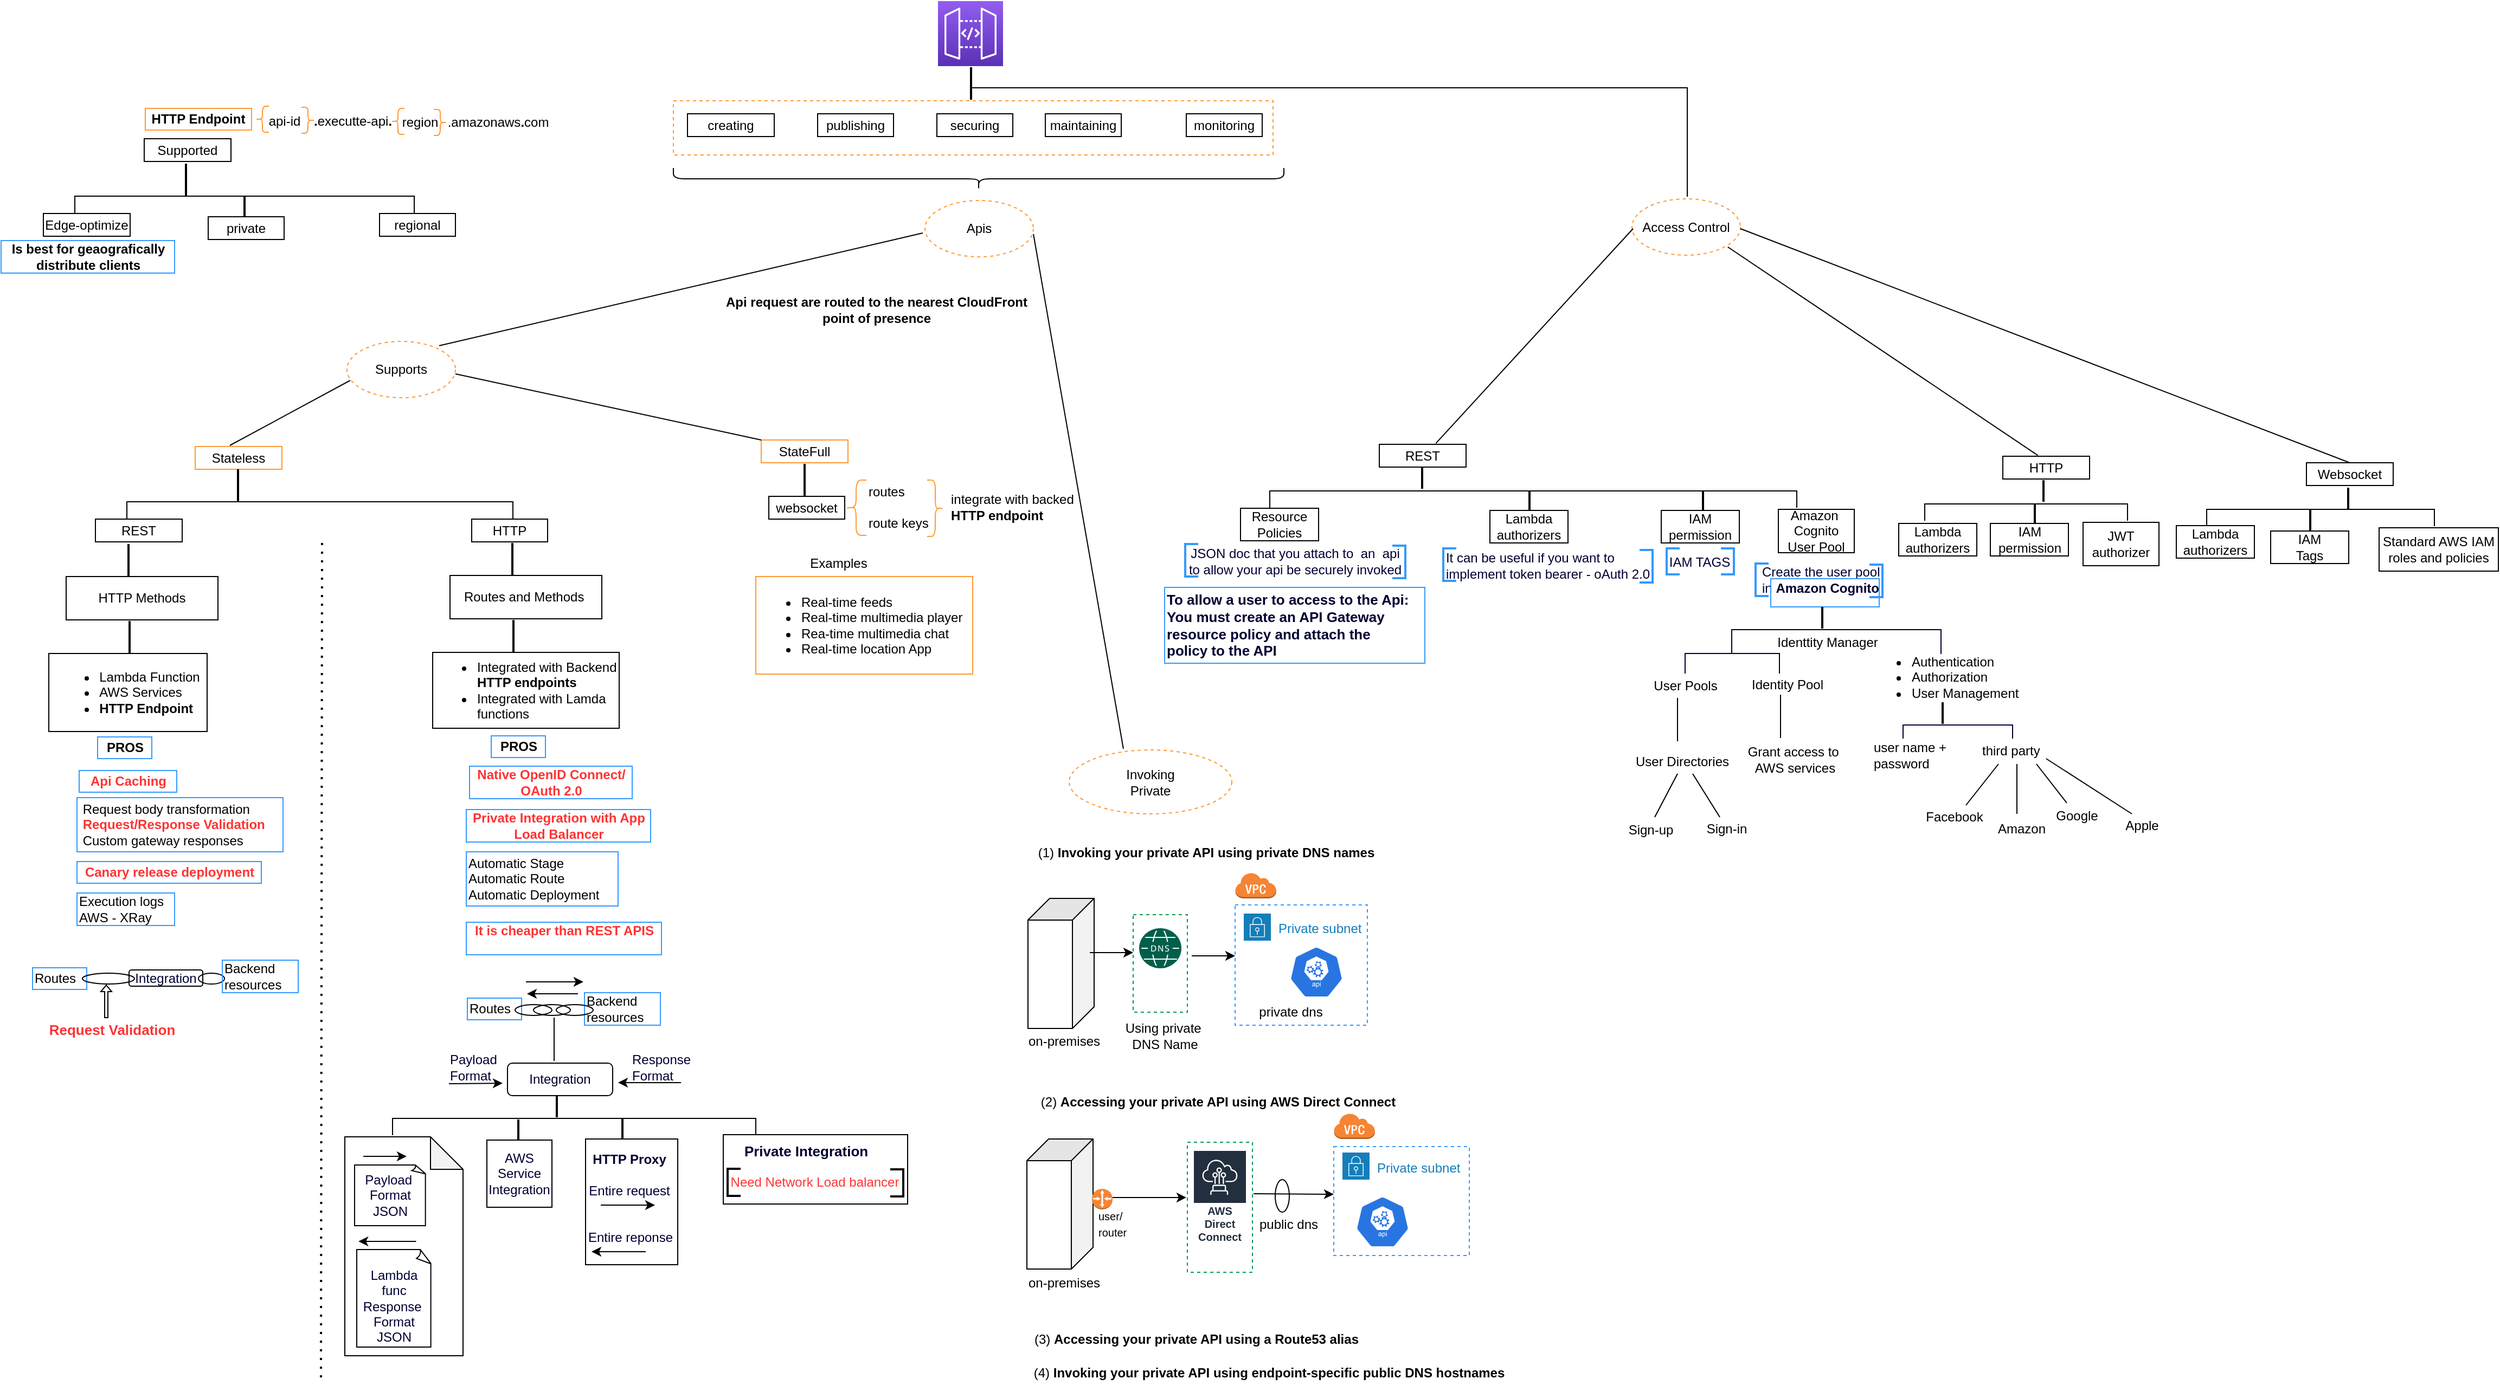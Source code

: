 <mxfile version="19.0.2" type="github">
  <diagram id="rzBOHS2imSivp7Q6g7ge" name="Page-1">
    <mxGraphModel dx="3085" dy="2225" grid="1" gridSize="10" guides="1" tooltips="1" connect="1" arrows="1" fold="1" page="1" pageScale="1" pageWidth="2336" pageHeight="1654" background="none" math="0" shadow="0">
      <root>
        <mxCell id="0" />
        <mxCell id="1" parent="0" />
        <mxCell id="x9ORePDiHqWgyaPsYfJO-58" value="" style="group" vertex="1" connectable="0" parent="1">
          <mxGeometry x="-1177" y="-766" width="122" height="111" as="geometry" />
        </mxCell>
        <mxCell id="x9ORePDiHqWgyaPsYfJO-59" value="" style="group" vertex="1" connectable="0" parent="x9ORePDiHqWgyaPsYfJO-58">
          <mxGeometry width="122" height="111" as="geometry" />
        </mxCell>
        <mxCell id="x9ORePDiHqWgyaPsYfJO-56" value="" style="rounded=0;whiteSpace=wrap;html=1;shadow=0;labelBorderColor=none;sketch=0;fontSize=10;strokeColor=#3399FF;strokeWidth=1;fillColor=none;dashed=1;" vertex="1" parent="x9ORePDiHqWgyaPsYfJO-59">
          <mxGeometry width="122" height="111" as="geometry" />
        </mxCell>
        <mxCell id="x9ORePDiHqWgyaPsYfJO-16" value="Private subnet" style="points=[[0,0],[0.25,0],[0.5,0],[0.75,0],[1,0],[1,0.25],[1,0.5],[1,0.75],[1,1],[0.75,1],[0.5,1],[0.25,1],[0,1],[0,0.75],[0,0.5],[0,0.25]];outlineConnect=0;gradientColor=none;html=1;fontSize=12;fontStyle=0;container=0;pointerEvents=0;collapsible=0;recursiveResize=0;shape=mxgraph.aws4.group;grIcon=mxgraph.aws4.group_security_group;grStroke=0;strokeColor=#147EBA;fillColor=none;verticalAlign=top;align=left;spacingLeft=30;fontColor=#147EBA;strokeWidth=3;perimeterSpacing=0;labelBorderColor=none;shadow=0;sketch=0;" vertex="1" parent="x9ORePDiHqWgyaPsYfJO-59">
          <mxGeometry x="8" y="8" width="21" height="25" as="geometry" />
        </mxCell>
        <mxCell id="x9ORePDiHqWgyaPsYfJO-15" value="" style="sketch=0;html=1;dashed=0;whitespace=wrap;fillColor=#2875E2;strokeColor=#ffffff;points=[[0.005,0.63,0],[0.1,0.2,0],[0.9,0.2,0],[0.5,0,0],[0.995,0.63,0],[0.72,0.99,0],[0.5,1,0],[0.28,0.99,0]];shape=mxgraph.kubernetes.icon;prIcon=api" vertex="1" parent="x9ORePDiHqWgyaPsYfJO-59">
          <mxGeometry x="50" y="38" width="50" height="48" as="geometry" />
        </mxCell>
        <mxCell id="x9ORePDiHqWgyaPsYfJO-21" value="private dns" style="text;html=1;align=center;verticalAlign=middle;resizable=0;points=[];autosize=1;strokeColor=none;fillColor=none;" vertex="1" parent="x9ORePDiHqWgyaPsYfJO-59">
          <mxGeometry x="16" y="89" width="70" height="20" as="geometry" />
        </mxCell>
        <mxCell id="x9ORePDiHqWgyaPsYfJO-27" value="" style="rounded=0;whiteSpace=wrap;html=1;fillColor=none;dashed=1;strokeColor=#00994D;" vertex="1" parent="1">
          <mxGeometry x="-1221" y="-547" width="60" height="120" as="geometry" />
        </mxCell>
        <mxCell id="x9ORePDiHqWgyaPsYfJO-10" value="" style="rounded=0;whiteSpace=wrap;html=1;fillColor=none;dashed=1;strokeColor=#00994D;" vertex="1" parent="1">
          <mxGeometry x="-1271" y="-757" width="50" height="90" as="geometry" />
        </mxCell>
        <mxCell id="aaMSTrbnzDPnuoNs1O_9-54" value="" style="rounded=0;whiteSpace=wrap;html=1;fontColor=#000033;fillColor=none;" parent="1" vertex="1">
          <mxGeometry x="-1649" y="-554" width="170" height="64" as="geometry" />
        </mxCell>
        <mxCell id="j9mZeKwOuy3LwzMowdbu-10" value="" style="rounded=0;whiteSpace=wrap;html=1;dashed=1;fillColor=none;strokeColor=#FF9933;" parent="1" vertex="1">
          <mxGeometry x="-1695" y="-1508" width="553" height="50" as="geometry" />
        </mxCell>
        <mxCell id="j9mZeKwOuy3LwzMowdbu-2" value="" style="sketch=0;points=[[0,0,0],[0.25,0,0],[0.5,0,0],[0.75,0,0],[1,0,0],[0,1,0],[0.25,1,0],[0.5,1,0],[0.75,1,0],[1,1,0],[0,0.25,0],[0,0.5,0],[0,0.75,0],[1,0.25,0],[1,0.5,0],[1,0.75,0]];outlineConnect=0;fontColor=#232F3E;gradientColor=#945DF2;gradientDirection=north;fillColor=#5A30B5;strokeColor=#ffffff;dashed=0;verticalLabelPosition=bottom;verticalAlign=top;align=center;html=1;fontSize=12;fontStyle=0;aspect=fixed;shape=mxgraph.aws4.resourceIcon;resIcon=mxgraph.aws4.api_gateway;" parent="1" vertex="1">
          <mxGeometry x="-1451" y="-1600" width="60" height="60" as="geometry" />
        </mxCell>
        <mxCell id="j9mZeKwOuy3LwzMowdbu-3" value="creating" style="rounded=0;whiteSpace=wrap;html=1;" parent="1" vertex="1">
          <mxGeometry x="-1682" y="-1496" width="80" height="21" as="geometry" />
        </mxCell>
        <mxCell id="j9mZeKwOuy3LwzMowdbu-4" value="publishing" style="rounded=0;whiteSpace=wrap;html=1;" parent="1" vertex="1">
          <mxGeometry x="-1562" y="-1496" width="70" height="21" as="geometry" />
        </mxCell>
        <mxCell id="j9mZeKwOuy3LwzMowdbu-5" value="securing" style="rounded=0;whiteSpace=wrap;html=1;" parent="1" vertex="1">
          <mxGeometry x="-1452" y="-1496" width="70" height="21" as="geometry" />
        </mxCell>
        <mxCell id="j9mZeKwOuy3LwzMowdbu-6" value="maintaining" style="rounded=0;whiteSpace=wrap;html=1;" parent="1" vertex="1">
          <mxGeometry x="-1352" y="-1496" width="70" height="21" as="geometry" />
        </mxCell>
        <mxCell id="j9mZeKwOuy3LwzMowdbu-7" value="monitoring" style="rounded=0;whiteSpace=wrap;html=1;" parent="1" vertex="1">
          <mxGeometry x="-1222" y="-1496" width="70" height="21" as="geometry" />
        </mxCell>
        <mxCell id="qNnacVsJ2TZ5Um2_h7-j-1" value="Stateless" style="rounded=0;whiteSpace=wrap;html=1;fillColor=none;strokeColor=#FF9933;" parent="1" vertex="1">
          <mxGeometry x="-2136" y="-1189" width="80" height="21" as="geometry" />
        </mxCell>
        <mxCell id="qNnacVsJ2TZ5Um2_h7-j-7" value="Apis" style="ellipse;whiteSpace=wrap;html=1;dashed=1;strokeColor=#FF9933;fillColor=none;" parent="1" vertex="1">
          <mxGeometry x="-1463" y="-1416" width="100" height="52" as="geometry" />
        </mxCell>
        <mxCell id="qNnacVsJ2TZ5Um2_h7-j-8" value="REST" style="rounded=0;whiteSpace=wrap;html=1;" parent="1" vertex="1">
          <mxGeometry x="-2228" y="-1122" width="80" height="21" as="geometry" />
        </mxCell>
        <mxCell id="qNnacVsJ2TZ5Um2_h7-j-9" value="HTTP" style="rounded=0;whiteSpace=wrap;html=1;" parent="1" vertex="1">
          <mxGeometry x="-1881" y="-1122" width="70" height="21" as="geometry" />
        </mxCell>
        <mxCell id="qNnacVsJ2TZ5Um2_h7-j-10" value="Routes and Methods&amp;nbsp;" style="rounded=0;whiteSpace=wrap;html=1;" parent="1" vertex="1">
          <mxGeometry x="-1901" y="-1070" width="140" height="40" as="geometry" />
        </mxCell>
        <mxCell id="qNnacVsJ2TZ5Um2_h7-j-11" value="&lt;div style=&quot;text-align: left&quot;&gt;&lt;ul&gt;&lt;li&gt;Integrated with Backend &lt;b&gt;HTTP endpoints&lt;/b&gt;&lt;/li&gt;&lt;li&gt;&lt;span&gt;Integrated with Lamda functions&lt;/span&gt;&lt;/li&gt;&lt;/ul&gt;&lt;/div&gt;" style="rounded=0;whiteSpace=wrap;html=1;" parent="1" vertex="1">
          <mxGeometry x="-1917" y="-999" width="172" height="70" as="geometry" />
        </mxCell>
        <mxCell id="qNnacVsJ2TZ5Um2_h7-j-12" value="websocket" style="rounded=0;whiteSpace=wrap;html=1;" parent="1" vertex="1">
          <mxGeometry x="-1607" y="-1143" width="70" height="21" as="geometry" />
        </mxCell>
        <mxCell id="e3F0U84aLfVKptTIg71--1" value="" style="shape=curlyBracket;whiteSpace=wrap;html=1;rounded=1;flipH=1;direction=north;" parent="1" vertex="1">
          <mxGeometry x="-1695" y="-1446" width="563" height="20" as="geometry" />
        </mxCell>
        <mxCell id="e3F0U84aLfVKptTIg71--4" value="Supports" style="ellipse;whiteSpace=wrap;html=1;dashed=1;strokeColor=#FF9933;fillColor=none;" parent="1" vertex="1">
          <mxGeometry x="-1996" y="-1286" width="100" height="52" as="geometry" />
        </mxCell>
        <mxCell id="e3F0U84aLfVKptTIg71--10" value="" style="line;strokeWidth=2;direction=south;html=1;" parent="1" vertex="1">
          <mxGeometry x="-1421" y="-1539" width="1" height="30" as="geometry" />
        </mxCell>
        <mxCell id="e3F0U84aLfVKptTIg71--11" value="StateFull" style="rounded=0;whiteSpace=wrap;html=1;fillColor=none;strokeColor=#FF9933;" parent="1" vertex="1">
          <mxGeometry x="-1614" y="-1195" width="80" height="21" as="geometry" />
        </mxCell>
        <mxCell id="e3F0U84aLfVKptTIg71--12" value="" style="line;strokeWidth=2;direction=south;html=1;" parent="1" vertex="1">
          <mxGeometry x="-2097" y="-1168" width="1" height="30" as="geometry" />
        </mxCell>
        <mxCell id="e3F0U84aLfVKptTIg71--19" value="" style="shape=partialRectangle;whiteSpace=wrap;html=1;bottom=1;right=1;left=1;top=0;fillColor=none;routingCenterX=-0.5;rotation=-180;direction=east;" parent="1" vertex="1">
          <mxGeometry x="-2199" y="-1138" width="356" height="15" as="geometry" />
        </mxCell>
        <mxCell id="e3F0U84aLfVKptTIg71--21" value="" style="line;strokeWidth=2;direction=south;html=1;" parent="1" vertex="1">
          <mxGeometry x="-1844" y="-1100" width="1" height="30" as="geometry" />
        </mxCell>
        <mxCell id="e3F0U84aLfVKptTIg71--22" value="" style="line;strokeWidth=2;direction=south;html=1;" parent="1" vertex="1">
          <mxGeometry x="-1843" y="-1029" width="1" height="30" as="geometry" />
        </mxCell>
        <mxCell id="e3F0U84aLfVKptTIg71--23" value="HTTP Methods" style="rounded=0;whiteSpace=wrap;html=1;" parent="1" vertex="1">
          <mxGeometry x="-2255" y="-1069" width="140" height="40" as="geometry" />
        </mxCell>
        <mxCell id="e3F0U84aLfVKptTIg71--24" value="&lt;div style=&quot;text-align: left&quot;&gt;&lt;ul&gt;&lt;li&gt;Lambda Function&lt;/li&gt;&lt;li&gt;AWS Services&lt;/li&gt;&lt;li&gt;&lt;b&gt;HTTP Endpoint&lt;/b&gt;&lt;/li&gt;&lt;/ul&gt;&lt;/div&gt;" style="rounded=0;whiteSpace=wrap;html=1;" parent="1" vertex="1">
          <mxGeometry x="-2271" y="-998" width="146" height="72" as="geometry" />
        </mxCell>
        <mxCell id="e3F0U84aLfVKptTIg71--25" value="" style="line;strokeWidth=2;direction=south;html=1;" parent="1" vertex="1">
          <mxGeometry x="-2198" y="-1099" width="1" height="30" as="geometry" />
        </mxCell>
        <mxCell id="e3F0U84aLfVKptTIg71--26" value="" style="line;strokeWidth=2;direction=south;html=1;" parent="1" vertex="1">
          <mxGeometry x="-2197" y="-1028" width="1" height="30" as="geometry" />
        </mxCell>
        <mxCell id="RHQa-X3_apYEFBSFGdYx-1" value="" style="endArrow=none;html=1;rounded=0;" parent="1" edge="1">
          <mxGeometry width="50" height="50" relative="1" as="geometry">
            <mxPoint x="-2104" y="-1190" as="sourcePoint" />
            <mxPoint x="-1993" y="-1250" as="targetPoint" />
          </mxGeometry>
        </mxCell>
        <mxCell id="RHQa-X3_apYEFBSFGdYx-2" value="" style="endArrow=none;html=1;rounded=0;entryX=0;entryY=0;entryDx=0;entryDy=0;" parent="1" target="e3F0U84aLfVKptTIg71--11" edge="1">
          <mxGeometry width="50" height="50" relative="1" as="geometry">
            <mxPoint x="-1896" y="-1256" as="sourcePoint" />
            <mxPoint x="-1795" y="-1196" as="targetPoint" />
          </mxGeometry>
        </mxCell>
        <mxCell id="3u_sAwuGoXgxyQlECYIR-2" value="" style="line;strokeWidth=2;direction=south;html=1;" parent="1" vertex="1">
          <mxGeometry x="-1574.5" y="-1173" width="1" height="30" as="geometry" />
        </mxCell>
        <mxCell id="3u_sAwuGoXgxyQlECYIR-4" value="" style="shape=curlyBracket;whiteSpace=wrap;html=1;rounded=1;strokeColor=#FF9933;fillColor=none;" parent="1" vertex="1">
          <mxGeometry x="-1536" y="-1158" width="19" height="51" as="geometry" />
        </mxCell>
        <mxCell id="3u_sAwuGoXgxyQlECYIR-5" value="" style="shape=curlyBracket;whiteSpace=wrap;html=1;rounded=1;strokeColor=#FF9933;fillColor=none;rotation=-180;" parent="1" vertex="1">
          <mxGeometry x="-1461" y="-1158" width="15" height="52" as="geometry" />
        </mxCell>
        <mxCell id="3u_sAwuGoXgxyQlECYIR-6" value="routes&lt;br&gt;&lt;br&gt;route keys" style="text;html=1;align=left;verticalAlign=middle;resizable=0;points=[];autosize=1;strokeColor=none;fillColor=none;" parent="1" vertex="1">
          <mxGeometry x="-1517" y="-1158" width="70" height="50" as="geometry" />
        </mxCell>
        <mxCell id="3u_sAwuGoXgxyQlECYIR-7" value="integrate with backed &lt;br&gt;&lt;b&gt;HTTP endpoint&lt;/b&gt;" style="text;html=1;align=left;verticalAlign=middle;resizable=0;points=[];autosize=1;strokeColor=none;fillColor=none;" parent="1" vertex="1">
          <mxGeometry x="-1441" y="-1148" width="130" height="30" as="geometry" />
        </mxCell>
        <mxCell id="3u_sAwuGoXgxyQlECYIR-10" value="&lt;ul&gt;&lt;li&gt;Real-time feeds&lt;/li&gt;&lt;li&gt;Real-time multimedia player&lt;/li&gt;&lt;li&gt;Rea-time multimedia chat&lt;/li&gt;&lt;li&gt;Real-time location App&lt;/li&gt;&lt;/ul&gt;" style="text;html=1;align=left;verticalAlign=middle;resizable=0;points=[];autosize=1;strokeColor=#FF9933;fillColor=none;" parent="1" vertex="1">
          <mxGeometry x="-1619" y="-1069" width="200" height="90" as="geometry" />
        </mxCell>
        <mxCell id="3u_sAwuGoXgxyQlECYIR-11" value="Examples" style="text;html=1;align=center;verticalAlign=middle;resizable=0;points=[];autosize=1;strokeColor=none;fillColor=none;" parent="1" vertex="1">
          <mxGeometry x="-1578" y="-1091" width="70" height="20" as="geometry" />
        </mxCell>
        <mxCell id="3u_sAwuGoXgxyQlECYIR-12" value="" style="endArrow=none;html=1;rounded=0;" parent="1" edge="1">
          <mxGeometry width="50" height="50" relative="1" as="geometry">
            <mxPoint x="-1911" y="-1282" as="sourcePoint" />
            <mxPoint x="-1465" y="-1386" as="targetPoint" />
          </mxGeometry>
        </mxCell>
        <mxCell id="3u_sAwuGoXgxyQlECYIR-13" value="&lt;b&gt;HTTP Endpoint&lt;/b&gt;" style="rounded=0;whiteSpace=wrap;html=1;fillColor=none;strokeColor=#FF9933;" parent="1" vertex="1">
          <mxGeometry x="-2182" y="-1501" width="98" height="20" as="geometry" />
        </mxCell>
        <mxCell id="3u_sAwuGoXgxyQlECYIR-14" value="Edge-optimize" style="rounded=0;whiteSpace=wrap;html=1;" parent="1" vertex="1">
          <mxGeometry x="-2276" y="-1404" width="80" height="21" as="geometry" />
        </mxCell>
        <mxCell id="3u_sAwuGoXgxyQlECYIR-15" value="regional" style="rounded=0;whiteSpace=wrap;html=1;" parent="1" vertex="1">
          <mxGeometry x="-1966" y="-1404" width="70" height="21" as="geometry" />
        </mxCell>
        <mxCell id="3u_sAwuGoXgxyQlECYIR-16" value="" style="line;strokeWidth=2;direction=south;html=1;" parent="1" vertex="1">
          <mxGeometry x="-2145" y="-1450" width="1" height="30" as="geometry" />
        </mxCell>
        <mxCell id="3u_sAwuGoXgxyQlECYIR-17" value="" style="shape=partialRectangle;whiteSpace=wrap;html=1;bottom=1;right=1;left=1;top=0;fillColor=none;routingCenterX=-0.5;rotation=-180;direction=east;" parent="1" vertex="1">
          <mxGeometry x="-2247" y="-1420" width="313" height="15" as="geometry" />
        </mxCell>
        <mxCell id="3u_sAwuGoXgxyQlECYIR-18" value="Supported" style="rounded=0;whiteSpace=wrap;html=1;" parent="1" vertex="1">
          <mxGeometry x="-2183" y="-1473" width="80" height="21" as="geometry" />
        </mxCell>
        <mxCell id="3u_sAwuGoXgxyQlECYIR-19" value="" style="line;strokeWidth=2;direction=south;html=1;" parent="1" vertex="1">
          <mxGeometry x="-2100.5" y="-1420" width="20" height="19" as="geometry" />
        </mxCell>
        <mxCell id="3u_sAwuGoXgxyQlECYIR-20" value="private" style="rounded=0;whiteSpace=wrap;html=1;" parent="1" vertex="1">
          <mxGeometry x="-2124" y="-1401" width="70" height="21" as="geometry" />
        </mxCell>
        <mxCell id="3u_sAwuGoXgxyQlECYIR-23" value="" style="shape=curlyBracket;whiteSpace=wrap;html=1;rounded=1;strokeColor=#FF9933;fillColor=none;" parent="1" vertex="1">
          <mxGeometry x="-2080" y="-1503" width="12" height="24" as="geometry" />
        </mxCell>
        <mxCell id="3u_sAwuGoXgxyQlECYIR-24" value="" style="shape=curlyBracket;whiteSpace=wrap;html=1;rounded=1;strokeColor=#FF9933;fillColor=none;direction=west;" parent="1" vertex="1">
          <mxGeometry x="-2038" y="-1502" width="12" height="24" as="geometry" />
        </mxCell>
        <mxCell id="3u_sAwuGoXgxyQlECYIR-25" value="api-id" style="text;html=1;align=center;verticalAlign=middle;resizable=0;points=[];autosize=1;strokeColor=none;fillColor=none;" parent="1" vertex="1">
          <mxGeometry x="-2074" y="-1499" width="40" height="20" as="geometry" />
        </mxCell>
        <mxCell id="3u_sAwuGoXgxyQlECYIR-27" value="" style="shape=curlyBracket;whiteSpace=wrap;html=1;rounded=1;strokeColor=#FF9933;fillColor=none;" parent="1" vertex="1">
          <mxGeometry x="-1955" y="-1501" width="12" height="24" as="geometry" />
        </mxCell>
        <mxCell id="3u_sAwuGoXgxyQlECYIR-28" value="" style="shape=curlyBracket;whiteSpace=wrap;html=1;rounded=1;strokeColor=#FF9933;fillColor=none;direction=west;" parent="1" vertex="1">
          <mxGeometry x="-1916" y="-1500" width="12" height="24" as="geometry" />
        </mxCell>
        <mxCell id="3u_sAwuGoXgxyQlECYIR-29" value="region" style="text;html=1;align=center;verticalAlign=middle;resizable=0;points=[];autosize=1;strokeColor=none;fillColor=none;" parent="1" vertex="1">
          <mxGeometry x="-1954" y="-1498" width="50" height="20" as="geometry" />
        </mxCell>
        <mxCell id="3u_sAwuGoXgxyQlECYIR-30" value="&lt;b&gt;.&lt;/b&gt;executte-api&lt;b&gt;.&lt;/b&gt;" style="text;html=1;align=center;verticalAlign=middle;resizable=0;points=[];autosize=1;strokeColor=none;fillColor=none;" parent="1" vertex="1">
          <mxGeometry x="-2036" y="-1499" width="90" height="20" as="geometry" />
        </mxCell>
        <mxCell id="3u_sAwuGoXgxyQlECYIR-31" value=".amazonaws&lt;b&gt;.&lt;/b&gt;com" style="text;html=1;align=center;verticalAlign=middle;resizable=0;points=[];autosize=1;strokeColor=none;fillColor=none;" parent="1" vertex="1">
          <mxGeometry x="-1912" y="-1498" width="110" height="20" as="geometry" />
        </mxCell>
        <mxCell id="3u_sAwuGoXgxyQlECYIR-33" value="&lt;b&gt;Is best for geaografically&lt;br&gt;distribute clients&lt;/b&gt;" style="text;html=1;align=center;verticalAlign=middle;resizable=0;points=[];autosize=1;strokeColor=#3399FF;fillColor=none;flipV=1;flipH=1;" parent="1" vertex="1">
          <mxGeometry x="-2315" y="-1379" width="160" height="30" as="geometry" />
        </mxCell>
        <mxCell id="3u_sAwuGoXgxyQlECYIR-34" value="Api request are routed to the nearest CloudFront &lt;br&gt;point of presence" style="text;html=1;align=center;verticalAlign=middle;resizable=0;points=[];autosize=1;strokeColor=none;fillColor=none;fontStyle=1" parent="1" vertex="1">
          <mxGeometry x="-1653" y="-1330" width="290" height="30" as="geometry" />
        </mxCell>
        <mxCell id="3u_sAwuGoXgxyQlECYIR-35" value="&lt;b&gt;PROS&lt;/b&gt;" style="text;html=1;align=center;verticalAlign=middle;resizable=0;points=[];autosize=1;strokeColor=#3399FF;fillColor=none;flipV=1;flipH=1;" parent="1" vertex="1">
          <mxGeometry x="-2226" y="-921" width="50" height="20" as="geometry" />
        </mxCell>
        <mxCell id="3u_sAwuGoXgxyQlECYIR-36" value="&lt;b&gt;PROS&lt;/b&gt;" style="text;html=1;align=center;verticalAlign=middle;resizable=0;points=[];autosize=1;strokeColor=#3399FF;fillColor=none;flipV=1;flipH=1;" parent="1" vertex="1">
          <mxGeometry x="-1863" y="-922" width="50" height="20" as="geometry" />
        </mxCell>
        <mxCell id="3u_sAwuGoXgxyQlECYIR-37" value="&lt;font color=&quot;#ff3333&quot;&gt;&lt;b&gt;Api Caching&lt;/b&gt;&lt;/font&gt;" style="text;html=1;align=center;verticalAlign=middle;resizable=0;points=[];autosize=1;strokeColor=#3399FF;fillColor=none;" parent="1" vertex="1">
          <mxGeometry x="-2243" y="-890" width="90" height="20" as="geometry" />
        </mxCell>
        <mxCell id="3u_sAwuGoXgxyQlECYIR-38" value="&lt;span style=&quot;background-color: initial;&quot;&gt;&amp;nbsp;Request body transformation&lt;/span&gt;&lt;br&gt;&lt;span style=&quot;background-color: initial;&quot;&gt;&amp;nbsp;&lt;font color=&quot;#ff3333&quot;&gt;&lt;b&gt;Request/Response Validation&lt;/b&gt;&lt;/font&gt;&lt;/span&gt;&lt;br&gt;&lt;span style=&quot;background-color: initial;&quot;&gt;&amp;nbsp;Custom gateway responses&amp;nbsp;&lt;/span&gt;" style="text;html=1;align=left;verticalAlign=middle;resizable=0;points=[];autosize=1;strokeColor=#3399FF;fillColor=none;" parent="1" vertex="1">
          <mxGeometry x="-2245" y="-865" width="190" height="50" as="geometry" />
        </mxCell>
        <mxCell id="3u_sAwuGoXgxyQlECYIR-39" value="&lt;font color=&quot;#ff3333&quot;&gt;&lt;b&gt;Canary release deployment&lt;/b&gt;&lt;/font&gt;" style="text;html=1;align=center;verticalAlign=middle;resizable=0;points=[];autosize=1;strokeColor=#3399FF;fillColor=none;" parent="1" vertex="1">
          <mxGeometry x="-2245" y="-806" width="170" height="20" as="geometry" />
        </mxCell>
        <mxCell id="3u_sAwuGoXgxyQlECYIR-40" value="Execution logs&lt;br&gt;AWS - XRay" style="text;html=1;align=left;verticalAlign=middle;resizable=0;points=[];autosize=1;strokeColor=#3399FF;fillColor=none;" parent="1" vertex="1">
          <mxGeometry x="-2245" y="-777" width="90" height="30" as="geometry" />
        </mxCell>
        <mxCell id="3u_sAwuGoXgxyQlECYIR-41" value="&lt;b&gt;&lt;font color=&quot;#ff3333&quot;&gt;Native OpenID Connect/ &lt;br&gt;OAuth 2.0&lt;/font&gt;&lt;/b&gt;" style="text;html=1;align=center;verticalAlign=middle;resizable=0;points=[];autosize=1;strokeColor=#3399FF;fillColor=none;" parent="1" vertex="1">
          <mxGeometry x="-1883" y="-894" width="150" height="30" as="geometry" />
        </mxCell>
        <mxCell id="3u_sAwuGoXgxyQlECYIR-42" value="&lt;font color=&quot;#ff3333&quot;&gt;&lt;b&gt;Private Integration with App &lt;br&gt;Load Balancer&lt;/b&gt;&lt;/font&gt;" style="text;html=1;align=center;verticalAlign=middle;resizable=0;points=[];autosize=1;strokeColor=#3399FF;fillColor=none;" parent="1" vertex="1">
          <mxGeometry x="-1886" y="-854" width="170" height="30" as="geometry" />
        </mxCell>
        <mxCell id="3u_sAwuGoXgxyQlECYIR-43" value="Automatic Stage&lt;br&gt;Automatic Route&lt;br&gt;Automatic Deployment" style="text;html=1;align=left;verticalAlign=middle;resizable=0;points=[];autosize=1;strokeColor=#3399FF;fillColor=none;" parent="1" vertex="1">
          <mxGeometry x="-1886" y="-815" width="140" height="50" as="geometry" />
        </mxCell>
        <mxCell id="aaMSTrbnzDPnuoNs1O_9-1" value="&lt;font color=&quot;#ff3333&quot;&gt;&lt;b&gt;It is cheaper than REST APIS&lt;br&gt;&lt;br&gt;&lt;/b&gt;&lt;/font&gt;" style="text;html=1;align=center;verticalAlign=middle;resizable=0;points=[];autosize=1;strokeColor=#3399FF;fillColor=none;" parent="1" vertex="1">
          <mxGeometry x="-1886" y="-750" width="180" height="30" as="geometry" />
        </mxCell>
        <mxCell id="aaMSTrbnzDPnuoNs1O_9-2" value="" style="endArrow=none;dashed=1;html=1;dashPattern=1 3;strokeWidth=2;rounded=0;fontColor=#FF3333;" parent="1" edge="1">
          <mxGeometry width="50" height="50" relative="1" as="geometry">
            <mxPoint x="-2020" y="-330" as="sourcePoint" />
            <mxPoint x="-2019" y="-1100" as="targetPoint" />
          </mxGeometry>
        </mxCell>
        <mxCell id="aaMSTrbnzDPnuoNs1O_9-4" value="Routes" style="text;html=1;align=left;verticalAlign=middle;resizable=0;points=[];autosize=1;strokeColor=#3399FF;fillColor=none;" parent="1" vertex="1">
          <mxGeometry x="-1885" y="-680" width="50" height="20" as="geometry" />
        </mxCell>
        <mxCell id="aaMSTrbnzDPnuoNs1O_9-6" value="Backend&lt;br&gt;resources" style="text;html=1;align=left;verticalAlign=middle;resizable=0;points=[];autosize=1;strokeColor=#3399FF;fillColor=none;" parent="1" vertex="1">
          <mxGeometry x="-1777" y="-685" width="70" height="30" as="geometry" />
        </mxCell>
        <mxCell id="aaMSTrbnzDPnuoNs1O_9-7" value="" style="ellipse;whiteSpace=wrap;html=1;fontColor=#FF3333;fillColor=none;" parent="1" vertex="1">
          <mxGeometry x="-1841" y="-674" width="34" height="10" as="geometry" />
        </mxCell>
        <mxCell id="aaMSTrbnzDPnuoNs1O_9-9" value="" style="ellipse;whiteSpace=wrap;html=1;fontColor=#FF3333;fillColor=none;" parent="1" vertex="1">
          <mxGeometry x="-1803" y="-674" width="34" height="10" as="geometry" />
        </mxCell>
        <mxCell id="aaMSTrbnzDPnuoNs1O_9-11" value="" style="ellipse;whiteSpace=wrap;html=1;fontColor=#FF3333;fillColor=none;" parent="1" vertex="1">
          <mxGeometry x="-1824" y="-674" width="34" height="10" as="geometry" />
        </mxCell>
        <mxCell id="aaMSTrbnzDPnuoNs1O_9-12" value="Integration" style="rounded=1;whiteSpace=wrap;html=1;fontColor=#000033;fillColor=none;" parent="1" vertex="1">
          <mxGeometry x="-1848" y="-620" width="97" height="30" as="geometry" />
        </mxCell>
        <mxCell id="aaMSTrbnzDPnuoNs1O_9-13" value="" style="endArrow=classic;html=1;rounded=0;fontColor=#000033;" parent="1" edge="1">
          <mxGeometry width="50" height="50" relative="1" as="geometry">
            <mxPoint x="-1902" y="-601" as="sourcePoint" />
            <mxPoint x="-1852.5" y="-601.5" as="targetPoint" />
          </mxGeometry>
        </mxCell>
        <mxCell id="aaMSTrbnzDPnuoNs1O_9-14" value="" style="endArrow=classic;html=1;rounded=0;fontColor=#000033;" parent="1" edge="1">
          <mxGeometry width="50" height="50" relative="1" as="geometry">
            <mxPoint x="-1688" y="-602" as="sourcePoint" />
            <mxPoint x="-1746" y="-602" as="targetPoint" />
          </mxGeometry>
        </mxCell>
        <mxCell id="aaMSTrbnzDPnuoNs1O_9-15" value="" style="endArrow=classic;html=1;rounded=0;fontColor=#000033;" parent="1" edge="1">
          <mxGeometry width="50" height="50" relative="1" as="geometry">
            <mxPoint x="-1831" y="-695" as="sourcePoint" />
            <mxPoint x="-1778" y="-695" as="targetPoint" />
          </mxGeometry>
        </mxCell>
        <mxCell id="aaMSTrbnzDPnuoNs1O_9-16" value="" style="endArrow=classic;html=1;rounded=0;fontColor=#000033;" parent="1" edge="1">
          <mxGeometry width="50" height="50" relative="1" as="geometry">
            <mxPoint x="-1783" y="-684" as="sourcePoint" />
            <mxPoint x="-1830" y="-684" as="targetPoint" />
          </mxGeometry>
        </mxCell>
        <mxCell id="aaMSTrbnzDPnuoNs1O_9-17" value="" style="endArrow=none;html=1;rounded=0;fontColor=#000033;" parent="1" edge="1">
          <mxGeometry width="50" height="50" relative="1" as="geometry">
            <mxPoint x="-1805" y="-622" as="sourcePoint" />
            <mxPoint x="-1805" y="-662" as="targetPoint" />
          </mxGeometry>
        </mxCell>
        <mxCell id="aaMSTrbnzDPnuoNs1O_9-18" value="" style="shape=partialRectangle;whiteSpace=wrap;html=1;bottom=1;right=1;left=1;top=0;fillColor=none;routingCenterX=-0.5;rotation=-180;direction=east;" parent="1" vertex="1">
          <mxGeometry x="-1954" y="-569" width="335" height="15" as="geometry" />
        </mxCell>
        <mxCell id="aaMSTrbnzDPnuoNs1O_9-19" value="" style="line;strokeWidth=2;direction=south;html=1;" parent="1" vertex="1">
          <mxGeometry x="-1803" y="-590" width="1" height="20" as="geometry" />
        </mxCell>
        <mxCell id="aaMSTrbnzDPnuoNs1O_9-28" value="Payload&amp;nbsp;&lt;br&gt;Format" style="text;html=1;align=left;verticalAlign=middle;resizable=0;points=[];autosize=1;strokeColor=none;fillColor=none;fontColor=#000033;" parent="1" vertex="1">
          <mxGeometry x="-1903" y="-631" width="60" height="30" as="geometry" />
        </mxCell>
        <mxCell id="aaMSTrbnzDPnuoNs1O_9-29" value="Response&amp;nbsp;&lt;br&gt;Format" style="text;html=1;align=left;verticalAlign=middle;resizable=0;points=[];autosize=1;strokeColor=none;fillColor=none;fontColor=#000033;" parent="1" vertex="1">
          <mxGeometry x="-1735" y="-631" width="70" height="30" as="geometry" />
        </mxCell>
        <mxCell id="aaMSTrbnzDPnuoNs1O_9-36" value="" style="line;strokeWidth=2;direction=south;html=1;" parent="1" vertex="1">
          <mxGeometry x="-1848" y="-568" width="20" height="19" as="geometry" />
        </mxCell>
        <mxCell id="aaMSTrbnzDPnuoNs1O_9-38" value="AWS Service Integration" style="rounded=0;whiteSpace=wrap;html=1;fontColor=#000033;fillColor=none;" parent="1" vertex="1">
          <mxGeometry x="-1867" y="-549" width="60" height="62" as="geometry" />
        </mxCell>
        <mxCell id="aaMSTrbnzDPnuoNs1O_9-40" value="" style="line;strokeWidth=2;direction=south;html=1;" parent="1" vertex="1">
          <mxGeometry x="-1752" y="-569" width="20" height="19" as="geometry" />
        </mxCell>
        <mxCell id="aaMSTrbnzDPnuoNs1O_9-48" value="" style="group" parent="1" vertex="1" connectable="0">
          <mxGeometry x="-1781" y="-550" width="91" height="116" as="geometry" />
        </mxCell>
        <mxCell id="aaMSTrbnzDPnuoNs1O_9-41" value="" style="rounded=0;whiteSpace=wrap;html=1;fontColor=#000033;fillColor=none;" parent="aaMSTrbnzDPnuoNs1O_9-48" vertex="1">
          <mxGeometry x="5" width="85" height="116" as="geometry" />
        </mxCell>
        <mxCell id="aaMSTrbnzDPnuoNs1O_9-46" value="Entire reponse" style="text;html=1;align=center;verticalAlign=middle;resizable=0;points=[];autosize=1;strokeColor=none;fillColor=none;fontColor=#000033;" parent="aaMSTrbnzDPnuoNs1O_9-48" vertex="1">
          <mxGeometry x="1" y="81" width="90" height="20" as="geometry" />
        </mxCell>
        <mxCell id="aaMSTrbnzDPnuoNs1O_9-43" value="" style="endArrow=classic;html=1;rounded=0;fontColor=#000033;" parent="aaMSTrbnzDPnuoNs1O_9-48" edge="1">
          <mxGeometry width="50" height="50" relative="1" as="geometry">
            <mxPoint x="60.5" y="104" as="sourcePoint" />
            <mxPoint x="10.5" y="104" as="targetPoint" />
          </mxGeometry>
        </mxCell>
        <mxCell id="aaMSTrbnzDPnuoNs1O_9-44" value="" style="endArrow=classic;html=1;rounded=0;fontColor=#000033;" parent="aaMSTrbnzDPnuoNs1O_9-48" edge="1">
          <mxGeometry width="50" height="50" relative="1" as="geometry">
            <mxPoint x="19" y="61" as="sourcePoint" />
            <mxPoint x="69" y="61" as="targetPoint" />
          </mxGeometry>
        </mxCell>
        <mxCell id="aaMSTrbnzDPnuoNs1O_9-45" value="Entire request" style="text;html=1;align=center;verticalAlign=middle;resizable=0;points=[];autosize=1;strokeColor=none;fillColor=none;fontColor=#000033;" parent="aaMSTrbnzDPnuoNs1O_9-48" vertex="1">
          <mxGeometry y="38" width="90" height="20" as="geometry" />
        </mxCell>
        <mxCell id="aaMSTrbnzDPnuoNs1O_9-47" value="&lt;b&gt;HTTP Proxy&lt;/b&gt;" style="text;html=1;align=center;verticalAlign=middle;resizable=0;points=[];autosize=1;strokeColor=none;fillColor=none;fontColor=#000033;" parent="aaMSTrbnzDPnuoNs1O_9-48" vertex="1">
          <mxGeometry x="5" y="9" width="80" height="20" as="geometry" />
        </mxCell>
        <mxCell id="aaMSTrbnzDPnuoNs1O_9-51" value="" style="strokeWidth=2;html=1;shape=mxgraph.flowchart.annotation_1;align=left;pointerEvents=1;fontColor=#000033;fillColor=none;" parent="1" vertex="1">
          <mxGeometry x="-1645" y="-522.5" width="12" height="25" as="geometry" />
        </mxCell>
        <mxCell id="aaMSTrbnzDPnuoNs1O_9-52" value="&lt;span style=&quot;&quot;&gt;&lt;font color=&quot;#ff3333&quot;&gt;Need Network Load balancer&lt;/font&gt;&lt;/span&gt;" style="text;html=1;align=center;verticalAlign=middle;resizable=0;points=[];autosize=1;strokeColor=none;fillColor=none;fontColor=#000033;" parent="1" vertex="1">
          <mxGeometry x="-1650" y="-520" width="170" height="20" as="geometry" />
        </mxCell>
        <mxCell id="aaMSTrbnzDPnuoNs1O_9-53" value="&lt;font style=&quot;font-size: 13px;&quot;&gt;&lt;b&gt;Private Integration&lt;/b&gt;&lt;/font&gt;" style="text;html=1;align=center;verticalAlign=middle;resizable=0;points=[];autosize=1;strokeColor=none;fillColor=none;fontColor=#000033;" parent="1" vertex="1">
          <mxGeometry x="-1638" y="-549" width="130" height="20" as="geometry" />
        </mxCell>
        <mxCell id="aaMSTrbnzDPnuoNs1O_9-56" value="" style="strokeWidth=2;html=1;shape=mxgraph.flowchart.annotation_1;align=left;pointerEvents=1;fontColor=#000033;fillColor=none;direction=west;" parent="1" vertex="1">
          <mxGeometry x="-1495" y="-522" width="12" height="25" as="geometry" />
        </mxCell>
        <mxCell id="aaMSTrbnzDPnuoNs1O_9-58" value="" style="group" parent="1" vertex="1" connectable="0">
          <mxGeometry x="-1998" y="-552" width="109" height="202" as="geometry" />
        </mxCell>
        <mxCell id="aaMSTrbnzDPnuoNs1O_9-20" value="" style="shape=note;whiteSpace=wrap;html=1;backgroundOutline=1;darkOpacity=0.05;fontColor=#000033;fillColor=none;" parent="aaMSTrbnzDPnuoNs1O_9-58" vertex="1">
          <mxGeometry width="109" height="202" as="geometry" />
        </mxCell>
        <mxCell id="aaMSTrbnzDPnuoNs1O_9-31" value="&lt;br&gt;&lt;span style=&quot;text-align: left;&quot;&gt;Lambda func&lt;/span&gt;&lt;br style=&quot;text-align: left;&quot;&gt;&lt;span style=&quot;text-align: left;&quot;&gt;Response&amp;nbsp;&lt;/span&gt;&lt;br style=&quot;text-align: left;&quot;&gt;&lt;span style=&quot;text-align: left;&quot;&gt;Format&lt;/span&gt;&lt;br&gt;JSON" style="whiteSpace=wrap;html=1;shape=mxgraph.basic.document;fontColor=#000033;fillColor=none;" parent="aaMSTrbnzDPnuoNs1O_9-58" vertex="1">
          <mxGeometry x="11" y="104" width="69" height="90" as="geometry" />
        </mxCell>
        <mxCell id="aaMSTrbnzDPnuoNs1O_9-24" value="" style="endArrow=classic;html=1;rounded=0;fontColor=#000033;" parent="aaMSTrbnzDPnuoNs1O_9-58" edge="1">
          <mxGeometry width="50" height="50" relative="1" as="geometry">
            <mxPoint x="65.75" y="96.493" as="sourcePoint" />
            <mxPoint x="12.583" y="96.493" as="targetPoint" />
          </mxGeometry>
        </mxCell>
        <mxCell id="aaMSTrbnzDPnuoNs1O_9-32" value="&lt;span style=&quot;text-align: left;&quot;&gt;Payload&amp;nbsp;&lt;/span&gt;&lt;br style=&quot;text-align: left;&quot;&gt;&lt;span style=&quot;text-align: left;&quot;&gt;Format&lt;/span&gt;&lt;br&gt;JSON" style="whiteSpace=wrap;html=1;shape=mxgraph.basic.document;fontColor=#000033;fillColor=none;" parent="aaMSTrbnzDPnuoNs1O_9-58" vertex="1">
          <mxGeometry x="9" y="26" width="66" height="56" as="geometry" />
        </mxCell>
        <mxCell id="aaMSTrbnzDPnuoNs1O_9-35" value="" style="endArrow=classic;html=1;rounded=0;fontColor=#000033;" parent="aaMSTrbnzDPnuoNs1O_9-58" edge="1">
          <mxGeometry width="50" height="50" relative="1" as="geometry">
            <mxPoint x="17" y="18" as="sourcePoint" />
            <mxPoint x="57" y="18" as="targetPoint" />
          </mxGeometry>
        </mxCell>
        <mxCell id="aaMSTrbnzDPnuoNs1O_9-59" value="Routes" style="text;html=1;align=left;verticalAlign=middle;resizable=0;points=[];autosize=1;strokeColor=#3399FF;fillColor=none;" parent="1" vertex="1">
          <mxGeometry x="-2286" y="-708" width="50" height="20" as="geometry" />
        </mxCell>
        <mxCell id="aaMSTrbnzDPnuoNs1O_9-60" value="" style="ellipse;whiteSpace=wrap;html=1;fontColor=#FF3333;fillColor=none;" parent="1" vertex="1">
          <mxGeometry x="-2240" y="-703" width="48" height="10" as="geometry" />
        </mxCell>
        <mxCell id="aaMSTrbnzDPnuoNs1O_9-62" value="" style="ellipse;whiteSpace=wrap;html=1;fontColor=#FF3333;fillColor=none;" parent="1" vertex="1">
          <mxGeometry x="-2133" y="-703" width="24" height="10" as="geometry" />
        </mxCell>
        <mxCell id="aaMSTrbnzDPnuoNs1O_9-63" value="Backend&lt;br&gt;resources" style="text;html=1;align=left;verticalAlign=middle;resizable=0;points=[];autosize=1;strokeColor=#3399FF;fillColor=none;" parent="1" vertex="1">
          <mxGeometry x="-2111" y="-715" width="70" height="30" as="geometry" />
        </mxCell>
        <mxCell id="aaMSTrbnzDPnuoNs1O_9-66" value="Integration" style="rounded=1;whiteSpace=wrap;html=1;fontColor=#000033;fillColor=none;" parent="1" vertex="1">
          <mxGeometry x="-2197" y="-706" width="68" height="15" as="geometry" />
        </mxCell>
        <mxCell id="aaMSTrbnzDPnuoNs1O_9-70" value="" style="shape=singleArrow;direction=north;whiteSpace=wrap;html=1;fontSize=13;fontColor=#FF3333;fillColor=none;" parent="1" vertex="1">
          <mxGeometry x="-2223" y="-692" width="10" height="30" as="geometry" />
        </mxCell>
        <mxCell id="aaMSTrbnzDPnuoNs1O_9-71" value="&lt;b&gt;Request Validation&lt;/b&gt;" style="text;html=1;align=center;verticalAlign=middle;resizable=0;points=[];autosize=1;strokeColor=none;fillColor=none;fontSize=13;fontColor=#FF3333;" parent="1" vertex="1">
          <mxGeometry x="-2278" y="-661" width="130" height="20" as="geometry" />
        </mxCell>
        <mxCell id="aaMSTrbnzDPnuoNs1O_9-72" value="" style="shape=partialRectangle;whiteSpace=wrap;html=1;top=0;left=0;fillColor=none;fontSize=13;fontColor=#FF3333;direction=north;" parent="1" vertex="1">
          <mxGeometry x="-1420" y="-1520" width="660" height="100" as="geometry" />
        </mxCell>
        <mxCell id="aaMSTrbnzDPnuoNs1O_9-74" value="Access Control" style="ellipse;whiteSpace=wrap;html=1;dashed=1;strokeColor=#FF9933;fillColor=none;" parent="1" vertex="1">
          <mxGeometry x="-811" y="-1417.5" width="100" height="52" as="geometry" />
        </mxCell>
        <mxCell id="aaMSTrbnzDPnuoNs1O_9-75" value="" style="endArrow=none;html=1;rounded=0;exitX=0.652;exitY=-0.043;exitDx=0;exitDy=0;exitPerimeter=0;" parent="1" edge="1" source="aaMSTrbnzDPnuoNs1O_9-76">
          <mxGeometry width="50" height="50" relative="1" as="geometry">
            <mxPoint x="-1060" y="-1220" as="sourcePoint" />
            <mxPoint x="-810" y="-1390" as="targetPoint" />
          </mxGeometry>
        </mxCell>
        <mxCell id="aaMSTrbnzDPnuoNs1O_9-76" value="REST" style="rounded=0;whiteSpace=wrap;html=1;" parent="1" vertex="1">
          <mxGeometry x="-1044" y="-1191" width="80" height="21" as="geometry" />
        </mxCell>
        <mxCell id="aaMSTrbnzDPnuoNs1O_9-77" value="Resource Policies" style="rounded=0;whiteSpace=wrap;html=1;" parent="1" vertex="1">
          <mxGeometry x="-1172" y="-1132" width="72" height="30" as="geometry" />
        </mxCell>
        <mxCell id="aaMSTrbnzDPnuoNs1O_9-79" value="" style="shape=partialRectangle;whiteSpace=wrap;html=1;bottom=1;right=1;left=1;top=0;fillColor=none;routingCenterX=-0.5;rotation=-180;direction=east;" parent="1" vertex="1">
          <mxGeometry x="-1145" y="-1148" width="486" height="15" as="geometry" />
        </mxCell>
        <mxCell id="aaMSTrbnzDPnuoNs1O_9-81" value="" style="line;strokeWidth=2;direction=south;html=1;" parent="1" vertex="1">
          <mxGeometry x="-1005" y="-1170" width="1" height="20" as="geometry" />
        </mxCell>
        <mxCell id="aaMSTrbnzDPnuoNs1O_9-83" value="" style="line;strokeWidth=2;direction=south;html=1;" parent="1" vertex="1">
          <mxGeometry x="-926" y="-1148" width="41" height="18" as="geometry" />
        </mxCell>
        <mxCell id="aaMSTrbnzDPnuoNs1O_9-84" value="&lt;span style=&quot;&quot;&gt;JSON doc that you attach to&amp;nbsp; an&amp;nbsp; api&lt;br&gt;to allow your api be securely invoked&lt;br&gt;&lt;/span&gt;" style="text;html=1;align=center;verticalAlign=middle;resizable=0;points=[];autosize=1;strokeColor=none;fillColor=none;fontColor=#000033;" parent="1" vertex="1">
          <mxGeometry x="-1227" y="-1098" width="210" height="30" as="geometry" />
        </mxCell>
        <mxCell id="aaMSTrbnzDPnuoNs1O_9-85" value="" style="strokeWidth=2;html=1;shape=mxgraph.flowchart.annotation_1;align=left;pointerEvents=1;fontColor=#000033;fillColor=none;strokeColor=#3399FF;" parent="1" vertex="1">
          <mxGeometry x="-1223" y="-1099" width="12" height="30" as="geometry" />
        </mxCell>
        <mxCell id="aaMSTrbnzDPnuoNs1O_9-86" value="" style="strokeWidth=2;html=1;shape=mxgraph.flowchart.annotation_1;align=left;pointerEvents=1;fontColor=#000033;fillColor=none;direction=west;strokeColor=#3399FF;" parent="1" vertex="1">
          <mxGeometry x="-1032" y="-1097.5" width="12" height="30" as="geometry" />
        </mxCell>
        <mxCell id="aaMSTrbnzDPnuoNs1O_9-87" value="Lambda authorizers" style="rounded=0;whiteSpace=wrap;html=1;" parent="1" vertex="1">
          <mxGeometry x="-942" y="-1130" width="72" height="30" as="geometry" />
        </mxCell>
        <mxCell id="aaMSTrbnzDPnuoNs1O_9-88" value="&lt;div style=&quot;text-align: left;&quot;&gt;&lt;span style=&quot;background-color: initial;&quot;&gt;It can be useful if you want to&amp;nbsp;&lt;/span&gt;&lt;/div&gt;&lt;div style=&quot;text-align: left;&quot;&gt;&lt;span style=&quot;background-color: initial;&quot;&gt;implement token bearer - oAuth 2.0&lt;/span&gt;&lt;/div&gt;" style="text;html=1;align=center;verticalAlign=middle;resizable=0;points=[];autosize=1;strokeColor=none;fillColor=none;fontColor=#000033;" parent="1" vertex="1">
          <mxGeometry x="-989" y="-1094" width="200" height="30" as="geometry" />
        </mxCell>
        <mxCell id="aaMSTrbnzDPnuoNs1O_9-89" value="" style="strokeWidth=2;html=1;shape=mxgraph.flowchart.annotation_1;align=left;pointerEvents=1;fontColor=#000033;fillColor=none;strokeColor=#3399FF;" parent="1" vertex="1">
          <mxGeometry x="-985" y="-1095" width="12" height="30" as="geometry" />
        </mxCell>
        <mxCell id="aaMSTrbnzDPnuoNs1O_9-90" value="" style="strokeWidth=2;html=1;shape=mxgraph.flowchart.annotation_1;align=left;pointerEvents=1;fontColor=#000033;fillColor=none;direction=west;strokeColor=#3399FF;" parent="1" vertex="1">
          <mxGeometry x="-804" y="-1093.5" width="12" height="30" as="geometry" />
        </mxCell>
        <mxCell id="aaMSTrbnzDPnuoNs1O_9-91" value="" style="line;strokeWidth=2;direction=south;html=1;" parent="1" vertex="1">
          <mxGeometry x="-766" y="-1148" width="41" height="18" as="geometry" />
        </mxCell>
        <mxCell id="aaMSTrbnzDPnuoNs1O_9-92" value="IAM&lt;br&gt;permission" style="rounded=0;whiteSpace=wrap;html=1;align=center;" parent="1" vertex="1">
          <mxGeometry x="-784" y="-1130" width="72" height="30" as="geometry" />
        </mxCell>
        <mxCell id="aaMSTrbnzDPnuoNs1O_9-93" value="Amazon&amp;nbsp; Cognito User Pool" style="rounded=0;whiteSpace=wrap;html=1;align=center;" parent="1" vertex="1">
          <mxGeometry x="-676" y="-1131" width="70" height="40" as="geometry" />
        </mxCell>
        <mxCell id="aaMSTrbnzDPnuoNs1O_9-95" value="&lt;div style=&quot;text-align: left;&quot;&gt;IAM TAGS&lt;/div&gt;" style="text;html=1;align=center;verticalAlign=middle;resizable=0;points=[];autosize=1;strokeColor=none;fillColor=none;fontColor=#000033;" parent="1" vertex="1">
          <mxGeometry x="-784" y="-1092.5" width="70" height="20" as="geometry" />
        </mxCell>
        <mxCell id="aaMSTrbnzDPnuoNs1O_9-96" value="" style="strokeWidth=2;html=1;shape=mxgraph.flowchart.annotation_1;align=left;pointerEvents=1;fontColor=#000033;fillColor=none;strokeColor=#3399FF;" parent="1" vertex="1">
          <mxGeometry x="-779" y="-1095" width="12" height="24" as="geometry" />
        </mxCell>
        <mxCell id="aaMSTrbnzDPnuoNs1O_9-97" value="" style="strokeWidth=2;html=1;shape=mxgraph.flowchart.annotation_1;align=left;pointerEvents=1;fontColor=#000033;fillColor=none;direction=west;strokeColor=#3399FF;" parent="1" vertex="1">
          <mxGeometry x="-729" y="-1095" width="12" height="24" as="geometry" />
        </mxCell>
        <mxCell id="aaMSTrbnzDPnuoNs1O_9-100" value="" style="endArrow=none;html=1;rounded=0;entryX=1;entryY=1;entryDx=0;entryDy=0;exitX=0.403;exitY=-0.039;exitDx=0;exitDy=0;exitPerimeter=0;" parent="1" source="aaMSTrbnzDPnuoNs1O_9-101" edge="1">
          <mxGeometry width="50" height="50" relative="1" as="geometry">
            <mxPoint x="-507" y="-1190" as="sourcePoint" />
            <mxPoint x="-722.645" y="-1373.115" as="targetPoint" />
          </mxGeometry>
        </mxCell>
        <mxCell id="aaMSTrbnzDPnuoNs1O_9-101" value="HTTP" style="rounded=0;whiteSpace=wrap;html=1;" parent="1" vertex="1">
          <mxGeometry x="-469" y="-1180" width="80" height="21" as="geometry" />
        </mxCell>
        <mxCell id="aaMSTrbnzDPnuoNs1O_9-103" value="" style="shape=partialRectangle;whiteSpace=wrap;html=1;bottom=1;right=1;left=1;top=0;fillColor=none;routingCenterX=-0.5;rotation=-180;direction=east;" parent="1" vertex="1">
          <mxGeometry x="-541" y="-1136" width="187" height="15" as="geometry" />
        </mxCell>
        <mxCell id="aaMSTrbnzDPnuoNs1O_9-104" value="" style="line;strokeWidth=2;direction=south;html=1;" parent="1" vertex="1">
          <mxGeometry x="-432" y="-1158" width="1" height="20" as="geometry" />
        </mxCell>
        <mxCell id="aaMSTrbnzDPnuoNs1O_9-105" value="Lambda authorizers" style="rounded=0;whiteSpace=wrap;html=1;" parent="1" vertex="1">
          <mxGeometry x="-565" y="-1118" width="72" height="30" as="geometry" />
        </mxCell>
        <mxCell id="aaMSTrbnzDPnuoNs1O_9-106" value="IAM&lt;br&gt;permission" style="rounded=0;whiteSpace=wrap;html=1;align=center;" parent="1" vertex="1">
          <mxGeometry x="-480.5" y="-1118" width="72" height="30" as="geometry" />
        </mxCell>
        <mxCell id="aaMSTrbnzDPnuoNs1O_9-107" value="JWT authorizer" style="rounded=0;whiteSpace=wrap;html=1;align=center;" parent="1" vertex="1">
          <mxGeometry x="-395" y="-1119" width="70" height="40" as="geometry" />
        </mxCell>
        <mxCell id="aaMSTrbnzDPnuoNs1O_9-108" value="" style="line;strokeWidth=2;direction=south;html=1;" parent="1" vertex="1">
          <mxGeometry x="-460" y="-1136" width="41" height="18" as="geometry" />
        </mxCell>
        <mxCell id="aaMSTrbnzDPnuoNs1O_9-110" value="Websocket" style="rounded=0;whiteSpace=wrap;html=1;" parent="1" vertex="1">
          <mxGeometry x="-189" y="-1174" width="80" height="21" as="geometry" />
        </mxCell>
        <mxCell id="aaMSTrbnzDPnuoNs1O_9-112" value="" style="shape=partialRectangle;whiteSpace=wrap;html=1;bottom=1;right=1;left=1;top=0;fillColor=none;routingCenterX=-0.5;rotation=-180;direction=east;" parent="1" vertex="1">
          <mxGeometry x="-281" y="-1131" width="210" height="15" as="geometry" />
        </mxCell>
        <mxCell id="aaMSTrbnzDPnuoNs1O_9-113" value="Lambda authorizers" style="rounded=0;whiteSpace=wrap;html=1;" parent="1" vertex="1">
          <mxGeometry x="-309" y="-1116" width="72" height="30" as="geometry" />
        </mxCell>
        <mxCell id="aaMSTrbnzDPnuoNs1O_9-114" value="IAM&lt;br&gt;Tags" style="rounded=0;whiteSpace=wrap;html=1;align=center;" parent="1" vertex="1">
          <mxGeometry x="-222" y="-1111" width="72" height="30" as="geometry" />
        </mxCell>
        <mxCell id="aaMSTrbnzDPnuoNs1O_9-115" value="Standard AWS IAM roles and policies" style="rounded=0;whiteSpace=wrap;html=1;align=center;" parent="1" vertex="1">
          <mxGeometry x="-122" y="-1114" width="110" height="40" as="geometry" />
        </mxCell>
        <mxCell id="aaMSTrbnzDPnuoNs1O_9-116" value="" style="line;strokeWidth=2;direction=south;html=1;" parent="1" vertex="1">
          <mxGeometry x="-151" y="-1151" width="1" height="20" as="geometry" />
        </mxCell>
        <mxCell id="aaMSTrbnzDPnuoNs1O_9-117" value="" style="line;strokeWidth=2;direction=south;html=1;" parent="1" vertex="1">
          <mxGeometry x="-186" y="-1131" width="1" height="20" as="geometry" />
        </mxCell>
        <mxCell id="aaMSTrbnzDPnuoNs1O_9-118" value="" style="endArrow=none;html=1;rounded=0;entryX=1;entryY=1;entryDx=0;entryDy=0;exitX=0.5;exitY=0;exitDx=0;exitDy=0;" parent="1" source="aaMSTrbnzDPnuoNs1O_9-110" edge="1">
          <mxGeometry width="50" height="50" relative="1" as="geometry">
            <mxPoint x="-200" y="-1190" as="sourcePoint" />
            <mxPoint x="-711.005" y="-1389.996" as="targetPoint" />
          </mxGeometry>
        </mxCell>
        <mxCell id="aaMSTrbnzDPnuoNs1O_9-119" value="&lt;b&gt;To allow a user to access to the Api:&lt;br&gt;You must create an API Gateway &lt;br&gt;resource policy and attach the &lt;br&gt;policy to the API&lt;/b&gt;" style="text;html=1;align=left;verticalAlign=middle;resizable=0;points=[];autosize=1;strokeColor=#3399FF;fillColor=none;fontSize=13;fontColor=#000033;strokeWidth=1;" parent="1" vertex="1">
          <mxGeometry x="-1242" y="-1059" width="240" height="70" as="geometry" />
        </mxCell>
        <mxCell id="aaMSTrbnzDPnuoNs1O_9-120" value="&lt;div style=&quot;&quot;&gt;Create the user pool&lt;/div&gt;&lt;div style=&quot;&quot;&gt;in &lt;b&gt;Amazon Cognito&lt;/b&gt;&lt;/div&gt;" style="text;html=1;align=left;verticalAlign=middle;resizable=0;points=[];autosize=1;strokeColor=none;fillColor=none;fontColor=#000033;" parent="1" vertex="1">
          <mxGeometry x="-693" y="-1081" width="120" height="30" as="geometry" />
        </mxCell>
        <mxCell id="aaMSTrbnzDPnuoNs1O_9-121" value="" style="strokeWidth=2;html=1;shape=mxgraph.flowchart.annotation_1;align=left;pointerEvents=1;fontColor=#000033;fillColor=none;strokeColor=#3399FF;" parent="1" vertex="1">
          <mxGeometry x="-697" y="-1081" width="12" height="30" as="geometry" />
        </mxCell>
        <mxCell id="aaMSTrbnzDPnuoNs1O_9-122" value="" style="strokeWidth=2;html=1;shape=mxgraph.flowchart.annotation_1;align=left;pointerEvents=1;fontColor=#000033;fillColor=none;direction=west;strokeColor=#3399FF;" parent="1" vertex="1">
          <mxGeometry x="-592" y="-1080" width="12" height="30" as="geometry" />
        </mxCell>
        <mxCell id="x9ORePDiHqWgyaPsYfJO-5" value="" style="endArrow=none;html=1;rounded=0;exitX=1;exitY=0.5;exitDx=0;exitDy=0;" edge="1" parent="1">
          <mxGeometry width="50" height="50" relative="1" as="geometry">
            <mxPoint x="-1363" y="-1385" as="sourcePoint" />
            <mxPoint x="-1280" y="-910" as="targetPoint" />
          </mxGeometry>
        </mxCell>
        <mxCell id="x9ORePDiHqWgyaPsYfJO-6" value="Invoking&lt;br&gt;Private" style="ellipse;whiteSpace=wrap;html=1;dashed=1;strokeColor=#FF9933;fillColor=none;" vertex="1" parent="1">
          <mxGeometry x="-1330" y="-909" width="150" height="59" as="geometry" />
        </mxCell>
        <mxCell id="x9ORePDiHqWgyaPsYfJO-7" value="" style="shape=cube;whiteSpace=wrap;html=1;boundedLbl=1;backgroundOutline=1;darkOpacity=0.05;darkOpacity2=0.1;direction=south;" vertex="1" parent="1">
          <mxGeometry x="-1368" y="-772" width="61" height="120" as="geometry" />
        </mxCell>
        <mxCell id="x9ORePDiHqWgyaPsYfJO-8" value="on-premises&lt;br&gt;" style="text;html=1;align=center;verticalAlign=middle;resizable=0;points=[];autosize=1;strokeColor=none;fillColor=none;" vertex="1" parent="1">
          <mxGeometry x="-1375" y="-650" width="80" height="20" as="geometry" />
        </mxCell>
        <mxCell id="x9ORePDiHqWgyaPsYfJO-11" value="Using private&amp;nbsp;&lt;br&gt;DNS Name" style="text;html=1;align=center;verticalAlign=middle;resizable=0;points=[];autosize=1;strokeColor=none;fillColor=none;" vertex="1" parent="1">
          <mxGeometry x="-1287" y="-660" width="90" height="30" as="geometry" />
        </mxCell>
        <mxCell id="x9ORePDiHqWgyaPsYfJO-13" value="" style="endArrow=classic;html=1;rounded=0;" edge="1" parent="1">
          <mxGeometry width="50" height="50" relative="1" as="geometry">
            <mxPoint x="-1311" y="-722" as="sourcePoint" />
            <mxPoint x="-1271" y="-722" as="targetPoint" />
          </mxGeometry>
        </mxCell>
        <mxCell id="x9ORePDiHqWgyaPsYfJO-20" value="" style="endArrow=classic;html=1;rounded=0;" edge="1" parent="1">
          <mxGeometry width="50" height="50" relative="1" as="geometry">
            <mxPoint x="-1217" y="-719" as="sourcePoint" />
            <mxPoint x="-1177" y="-719" as="targetPoint" />
          </mxGeometry>
        </mxCell>
        <mxCell id="x9ORePDiHqWgyaPsYfJO-22" value="" style="outlineConnect=0;dashed=0;verticalLabelPosition=bottom;verticalAlign=top;align=center;html=1;shape=mxgraph.aws3.virtual_private_cloud;fillColor=#F58534;gradientColor=none;shadow=0;labelBorderColor=none;sketch=0;strokeColor=#3399FF;strokeWidth=1;" vertex="1" parent="1">
          <mxGeometry x="-1177" y="-796" width="38" height="24" as="geometry" />
        </mxCell>
        <mxCell id="x9ORePDiHqWgyaPsYfJO-23" value="(1) &lt;b&gt;Invoking your private API using private DNS names&lt;/b&gt;" style="text;html=1;align=center;verticalAlign=middle;resizable=0;points=[];autosize=1;strokeColor=none;fillColor=none;" vertex="1" parent="1">
          <mxGeometry x="-1369" y="-824" width="330" height="20" as="geometry" />
        </mxCell>
        <mxCell id="x9ORePDiHqWgyaPsYfJO-24" value="" style="shape=cube;whiteSpace=wrap;html=1;boundedLbl=1;backgroundOutline=1;darkOpacity=0.05;darkOpacity2=0.1;direction=south;" vertex="1" parent="1">
          <mxGeometry x="-1369" y="-550" width="61" height="120" as="geometry" />
        </mxCell>
        <mxCell id="x9ORePDiHqWgyaPsYfJO-25" value="on-premises&lt;br&gt;" style="text;html=1;align=center;verticalAlign=middle;resizable=0;points=[];autosize=1;strokeColor=none;fillColor=none;" vertex="1" parent="1">
          <mxGeometry x="-1375" y="-427" width="80" height="20" as="geometry" />
        </mxCell>
        <mxCell id="x9ORePDiHqWgyaPsYfJO-34" value="" style="endArrow=classic;html=1;rounded=0;startArrow=none;endSize=6;" edge="1" parent="1">
          <mxGeometry width="50" height="50" relative="1" as="geometry">
            <mxPoint x="-1160" y="-499.5" as="sourcePoint" />
            <mxPoint x="-1086" y="-499" as="targetPoint" />
          </mxGeometry>
        </mxCell>
        <mxCell id="x9ORePDiHqWgyaPsYfJO-35" value="(2) &lt;b&gt;Accessing your private API using AWS Direct Connect&lt;/b&gt;" style="text;html=1;align=center;verticalAlign=middle;resizable=0;points=[];autosize=1;strokeColor=none;fillColor=none;" vertex="1" parent="1">
          <mxGeometry x="-1363" y="-594" width="340" height="20" as="geometry" />
        </mxCell>
        <mxCell id="x9ORePDiHqWgyaPsYfJO-36" value="" style="outlineConnect=0;dashed=0;verticalLabelPosition=bottom;verticalAlign=top;align=center;html=1;shape=mxgraph.aws3.virtual_private_cloud;fillColor=#F58534;gradientColor=none;shadow=0;labelBorderColor=none;sketch=0;strokeColor=#3399FF;strokeWidth=1;" vertex="1" parent="1">
          <mxGeometry x="-1086" y="-574" width="38" height="24" as="geometry" />
        </mxCell>
        <mxCell id="x9ORePDiHqWgyaPsYfJO-37" value="" style="sketch=0;pointerEvents=1;shadow=0;dashed=0;html=1;strokeColor=none;fillColor=#005F4B;labelPosition=center;verticalLabelPosition=bottom;verticalAlign=top;align=center;outlineConnect=0;shape=mxgraph.veeam2.dns;labelBorderColor=none;" vertex="1" parent="1">
          <mxGeometry x="-1265.5" y="-744.5" width="39" height="37" as="geometry" />
        </mxCell>
        <mxCell id="x9ORePDiHqWgyaPsYfJO-40" value="AWS Direct Connect" style="sketch=0;outlineConnect=0;fontColor=#232F3E;gradientColor=none;strokeColor=#ffffff;fillColor=#232F3E;dashed=0;verticalLabelPosition=middle;verticalAlign=bottom;align=center;html=1;whiteSpace=wrap;fontSize=10;fontStyle=1;spacing=3;shape=mxgraph.aws4.productIcon;prIcon=mxgraph.aws4.direct_connect;shadow=0;labelBorderColor=none;" vertex="1" parent="1">
          <mxGeometry x="-1216" y="-540" width="50" height="90" as="geometry" />
        </mxCell>
        <mxCell id="x9ORePDiHqWgyaPsYfJO-42" value="" style="endArrow=classic;html=1;rounded=0;" edge="1" parent="1">
          <mxGeometry width="50" height="50" relative="1" as="geometry">
            <mxPoint x="-1290" y="-496" as="sourcePoint" />
            <mxPoint x="-1222" y="-496" as="targetPoint" />
          </mxGeometry>
        </mxCell>
        <mxCell id="x9ORePDiHqWgyaPsYfJO-43" value="" style="outlineConnect=0;dashed=0;verticalLabelPosition=bottom;verticalAlign=top;align=center;html=1;shape=mxgraph.aws3.router;fillColor=#F58534;gradientColor=none;shadow=0;labelBorderColor=none;sketch=0;strokeColor=#3399FF;strokeWidth=12;" vertex="1" parent="1">
          <mxGeometry x="-1309" y="-504" width="19" height="19" as="geometry" />
        </mxCell>
        <mxCell id="x9ORePDiHqWgyaPsYfJO-46" value="" style="ellipse;whiteSpace=wrap;html=1;shadow=0;labelBorderColor=none;sketch=0;strokeColor=default;strokeWidth=1;fillColor=none;direction=south;" vertex="1" parent="1">
          <mxGeometry x="-1140" y="-512.5" width="13" height="30" as="geometry" />
        </mxCell>
        <mxCell id="x9ORePDiHqWgyaPsYfJO-48" value="" style="group" vertex="1" connectable="0" parent="1">
          <mxGeometry x="-1086" y="-543" width="125" height="100.5" as="geometry" />
        </mxCell>
        <mxCell id="x9ORePDiHqWgyaPsYfJO-32" value="" style="rounded=0;whiteSpace=wrap;html=1;shadow=0;labelBorderColor=none;sketch=0;strokeColor=#3399FF;strokeWidth=1;fillColor=none;dashed=1;" vertex="1" parent="x9ORePDiHqWgyaPsYfJO-48">
          <mxGeometry width="125" height="100.5" as="geometry" />
        </mxCell>
        <mxCell id="x9ORePDiHqWgyaPsYfJO-30" value="" style="sketch=0;html=1;dashed=0;whitespace=wrap;fillColor=#2875E2;strokeColor=#ffffff;points=[[0.005,0.63,0],[0.1,0.2,0],[0.9,0.2,0],[0.5,0,0],[0.995,0.63,0],[0.72,0.99,0],[0.5,1,0],[0.28,0.99,0]];shape=mxgraph.kubernetes.icon;prIcon=api" vertex="1" parent="x9ORePDiHqWgyaPsYfJO-48">
          <mxGeometry x="20" y="45.5" width="50" height="48" as="geometry" />
        </mxCell>
        <mxCell id="x9ORePDiHqWgyaPsYfJO-31" value="Private subnet" style="points=[[0,0],[0.25,0],[0.5,0],[0.75,0],[1,0],[1,0.25],[1,0.5],[1,0.75],[1,1],[0.75,1],[0.5,1],[0.25,1],[0,1],[0,0.75],[0,0.5],[0,0.25]];outlineConnect=0;gradientColor=none;html=1;fontSize=12;fontStyle=0;container=1;pointerEvents=0;collapsible=0;recursiveResize=0;shape=mxgraph.aws4.group;grIcon=mxgraph.aws4.group_security_group;grStroke=0;strokeColor=#147EBA;fillColor=none;verticalAlign=top;align=left;spacingLeft=30;fontColor=#147EBA;strokeWidth=12;perimeterSpacing=0;labelBorderColor=none;shadow=0;sketch=0;" vertex="1" parent="x9ORePDiHqWgyaPsYfJO-48">
          <mxGeometry x="8" y="5.5" width="12" height="22" as="geometry" />
        </mxCell>
        <mxCell id="x9ORePDiHqWgyaPsYfJO-33" value="public dns" style="text;html=1;align=center;verticalAlign=middle;resizable=0;points=[];autosize=1;strokeColor=none;fillColor=none;" vertex="1" parent="1">
          <mxGeometry x="-1163.5" y="-481" width="70" height="20" as="geometry" />
        </mxCell>
        <mxCell id="x9ORePDiHqWgyaPsYfJO-49" value="&lt;font style=&quot;font-size: 10px;&quot;&gt;user/&lt;br&gt;router&lt;/font&gt;" style="text;html=1;align=left;verticalAlign=middle;resizable=0;points=[];autosize=1;strokeColor=none;fillColor=none;" vertex="1" parent="1">
          <mxGeometry x="-1305" y="-492" width="40" height="40" as="geometry" />
        </mxCell>
        <mxCell id="x9ORePDiHqWgyaPsYfJO-52" value="(3) &lt;b&gt;Accessing your private API using a Route53 alias&lt;/b&gt;" style="text;html=1;align=center;verticalAlign=middle;resizable=0;points=[];autosize=1;strokeColor=none;fillColor=none;" vertex="1" parent="1">
          <mxGeometry x="-1368" y="-375" width="310" height="20" as="geometry" />
        </mxCell>
        <mxCell id="x9ORePDiHqWgyaPsYfJO-53" value="&lt;div&gt;(4) &lt;b&gt;Invoking your private API using endpoint-specific public DNS hostnames&lt;/b&gt;&lt;/div&gt;&lt;div&gt;&lt;br&gt;&lt;/div&gt;" style="text;html=1;align=center;verticalAlign=middle;resizable=0;points=[];autosize=1;strokeColor=none;fillColor=none;" vertex="1" parent="1">
          <mxGeometry x="-1371" y="-342" width="450" height="30" as="geometry" />
        </mxCell>
        <mxCell id="x9ORePDiHqWgyaPsYfJO-60" value="" style="rounded=0;whiteSpace=wrap;html=1;shadow=0;labelBorderColor=none;sketch=0;fontSize=10;strokeColor=#3399FF;strokeWidth=1;fillColor=none;" vertex="1" parent="1">
          <mxGeometry x="-683" y="-1067" width="100" height="26" as="geometry" />
        </mxCell>
        <mxCell id="x9ORePDiHqWgyaPsYfJO-63" value="" style="shape=partialRectangle;whiteSpace=wrap;html=1;bottom=1;right=1;left=1;top=0;fillColor=none;routingCenterX=-0.5;shadow=0;labelBorderColor=none;sketch=0;fontSize=10;strokeColor=#000033;strokeWidth=1;direction=west;" vertex="1" parent="1">
          <mxGeometry x="-719" y="-1020" width="193" height="22" as="geometry" />
        </mxCell>
        <mxCell id="x9ORePDiHqWgyaPsYfJO-65" value="" style="line;strokeWidth=2;direction=south;html=1;" vertex="1" parent="1">
          <mxGeometry x="-636" y="-1041" width="1" height="20" as="geometry" />
        </mxCell>
        <mxCell id="x9ORePDiHqWgyaPsYfJO-66" value="" style="shape=partialRectangle;whiteSpace=wrap;html=1;bottom=1;right=1;left=1;top=0;fillColor=none;routingCenterX=-0.5;shadow=0;labelBorderColor=none;sketch=0;fontSize=10;strokeColor=#000033;strokeWidth=1;direction=west;" vertex="1" parent="1">
          <mxGeometry x="-762" y="-998" width="87" height="18" as="geometry" />
        </mxCell>
        <mxCell id="x9ORePDiHqWgyaPsYfJO-67" value="User Pools" style="text;html=1;align=center;verticalAlign=middle;resizable=0;points=[];autosize=1;strokeColor=none;fillColor=none;fontSize=12;" vertex="1" parent="1">
          <mxGeometry x="-797" y="-978" width="70" height="20" as="geometry" />
        </mxCell>
        <mxCell id="x9ORePDiHqWgyaPsYfJO-68" value="Identity Pool" style="text;html=1;align=center;verticalAlign=middle;resizable=0;points=[];autosize=1;strokeColor=none;fillColor=none;fontSize=12;" vertex="1" parent="1">
          <mxGeometry x="-708" y="-979" width="80" height="20" as="geometry" />
        </mxCell>
        <mxCell id="x9ORePDiHqWgyaPsYfJO-69" value="" style="endArrow=none;html=1;rounded=0;fontSize=12;endSize=6;" edge="1" parent="1">
          <mxGeometry width="50" height="50" relative="1" as="geometry">
            <mxPoint x="-674" y="-920" as="sourcePoint" />
            <mxPoint x="-674" y="-960" as="targetPoint" />
          </mxGeometry>
        </mxCell>
        <mxCell id="x9ORePDiHqWgyaPsYfJO-70" value="Grant access to&amp;nbsp;&lt;br&gt;AWS services" style="text;html=1;align=center;verticalAlign=middle;resizable=0;points=[];autosize=1;strokeColor=none;fillColor=none;fontSize=12;" vertex="1" parent="1">
          <mxGeometry x="-711" y="-915" width="100" height="30" as="geometry" />
        </mxCell>
        <mxCell id="x9ORePDiHqWgyaPsYfJO-72" value="" style="endArrow=none;html=1;rounded=0;fontSize=12;endSize=6;" edge="1" parent="1">
          <mxGeometry width="50" height="50" relative="1" as="geometry">
            <mxPoint x="-769" y="-917" as="sourcePoint" />
            <mxPoint x="-769" y="-957" as="targetPoint" />
          </mxGeometry>
        </mxCell>
        <mxCell id="x9ORePDiHqWgyaPsYfJO-73" value="User Directories" style="text;html=1;align=center;verticalAlign=middle;resizable=0;points=[];autosize=1;strokeColor=none;fillColor=none;fontSize=12;" vertex="1" parent="1">
          <mxGeometry x="-815" y="-908" width="100" height="20" as="geometry" />
        </mxCell>
        <mxCell id="x9ORePDiHqWgyaPsYfJO-74" value="" style="endArrow=none;html=1;rounded=0;fontSize=12;endSize=6;" edge="1" parent="1">
          <mxGeometry width="50" height="50" relative="1" as="geometry">
            <mxPoint x="-790" y="-847" as="sourcePoint" />
            <mxPoint x="-769" y="-887" as="targetPoint" />
          </mxGeometry>
        </mxCell>
        <mxCell id="x9ORePDiHqWgyaPsYfJO-75" value="" style="endArrow=none;html=1;rounded=0;fontSize=12;endSize=6;" edge="1" parent="1">
          <mxGeometry width="50" height="50" relative="1" as="geometry">
            <mxPoint x="-730" y="-847" as="sourcePoint" />
            <mxPoint x="-755" y="-887" as="targetPoint" />
          </mxGeometry>
        </mxCell>
        <mxCell id="x9ORePDiHqWgyaPsYfJO-76" value="Sign-in" style="text;html=1;align=center;verticalAlign=middle;resizable=0;points=[];autosize=1;strokeColor=none;fillColor=none;fontSize=12;" vertex="1" parent="1">
          <mxGeometry x="-749" y="-846" width="50" height="20" as="geometry" />
        </mxCell>
        <mxCell id="x9ORePDiHqWgyaPsYfJO-77" value="Sign-up" style="text;html=1;align=center;verticalAlign=middle;resizable=0;points=[];autosize=1;strokeColor=none;fillColor=none;fontSize=12;" vertex="1" parent="1">
          <mxGeometry x="-824" y="-845" width="60" height="20" as="geometry" />
        </mxCell>
        <mxCell id="x9ORePDiHqWgyaPsYfJO-78" value="&lt;ul&gt;&lt;li&gt;Authentication&lt;/li&gt;&lt;li&gt;Authorization&amp;nbsp;&lt;/li&gt;&lt;li&gt;User Management&lt;/li&gt;&lt;/ul&gt;" style="text;html=1;align=left;verticalAlign=bottom;resizable=0;points=[];autosize=1;strokeColor=none;fillColor=none;fontSize=12;" vertex="1" parent="1">
          <mxGeometry x="-595" y="-1010" width="150" height="70" as="geometry" />
        </mxCell>
        <mxCell id="x9ORePDiHqWgyaPsYfJO-79" value="" style="shape=partialRectangle;whiteSpace=wrap;html=1;bottom=1;right=1;left=1;top=0;fillColor=none;routingCenterX=-0.5;shadow=0;labelBorderColor=none;sketch=0;fontSize=10;strokeColor=#000033;strokeWidth=1;direction=west;" vertex="1" parent="1">
          <mxGeometry x="-561" y="-932" width="101" height="12" as="geometry" />
        </mxCell>
        <mxCell id="x9ORePDiHqWgyaPsYfJO-80" value="" style="line;strokeWidth=2;direction=south;html=1;" vertex="1" parent="1">
          <mxGeometry x="-525" y="-953" width="1" height="20" as="geometry" />
        </mxCell>
        <mxCell id="x9ORePDiHqWgyaPsYfJO-81" value="user name +&lt;br&gt;password" style="text;html=1;align=left;verticalAlign=middle;resizable=0;points=[];autosize=1;strokeColor=none;fillColor=none;fontSize=12;" vertex="1" parent="1">
          <mxGeometry x="-590" y="-919" width="80" height="30" as="geometry" />
        </mxCell>
        <mxCell id="x9ORePDiHqWgyaPsYfJO-82" value="third party" style="text;html=1;align=left;verticalAlign=middle;resizable=0;points=[];autosize=1;strokeColor=none;fillColor=none;fontSize=12;" vertex="1" parent="1">
          <mxGeometry x="-490" y="-918" width="70" height="20" as="geometry" />
        </mxCell>
        <mxCell id="x9ORePDiHqWgyaPsYfJO-83" value="" style="endArrow=none;html=1;rounded=0;fontSize=12;endSize=6;" edge="1" parent="1">
          <mxGeometry width="50" height="50" relative="1" as="geometry">
            <mxPoint x="-503" y="-858" as="sourcePoint" />
            <mxPoint x="-473" y="-896" as="targetPoint" />
          </mxGeometry>
        </mxCell>
        <mxCell id="x9ORePDiHqWgyaPsYfJO-84" value="" style="endArrow=none;html=1;rounded=0;fontSize=12;endSize=6;" edge="1" parent="1">
          <mxGeometry width="50" height="50" relative="1" as="geometry">
            <mxPoint x="-456" y="-850" as="sourcePoint" />
            <mxPoint x="-456" y="-896" as="targetPoint" />
          </mxGeometry>
        </mxCell>
        <mxCell id="x9ORePDiHqWgyaPsYfJO-85" value="" style="endArrow=none;html=1;rounded=0;fontSize=12;endSize=6;" edge="1" parent="1">
          <mxGeometry width="50" height="50" relative="1" as="geometry">
            <mxPoint x="-410" y="-860" as="sourcePoint" />
            <mxPoint x="-438" y="-896" as="targetPoint" />
          </mxGeometry>
        </mxCell>
        <mxCell id="x9ORePDiHqWgyaPsYfJO-86" value="" style="endArrow=none;html=1;rounded=0;fontSize=12;endSize=6;" edge="1" parent="1">
          <mxGeometry width="50" height="50" relative="1" as="geometry">
            <mxPoint x="-350" y="-850" as="sourcePoint" />
            <mxPoint x="-429.071" y="-901" as="targetPoint" />
          </mxGeometry>
        </mxCell>
        <mxCell id="x9ORePDiHqWgyaPsYfJO-87" value="Facebook" style="text;html=1;align=center;verticalAlign=middle;resizable=0;points=[];autosize=1;strokeColor=none;fillColor=none;fontSize=12;" vertex="1" parent="1">
          <mxGeometry x="-549" y="-857" width="70" height="20" as="geometry" />
        </mxCell>
        <mxCell id="x9ORePDiHqWgyaPsYfJO-88" value="Amazon" style="text;html=1;align=center;verticalAlign=middle;resizable=0;points=[];autosize=1;strokeColor=none;fillColor=none;fontSize=12;" vertex="1" parent="1">
          <mxGeometry x="-482" y="-846" width="60" height="20" as="geometry" />
        </mxCell>
        <mxCell id="x9ORePDiHqWgyaPsYfJO-89" value="Google" style="text;html=1;align=center;verticalAlign=middle;resizable=0;points=[];autosize=1;strokeColor=none;fillColor=none;fontSize=12;" vertex="1" parent="1">
          <mxGeometry x="-426" y="-858" width="50" height="20" as="geometry" />
        </mxCell>
        <mxCell id="x9ORePDiHqWgyaPsYfJO-90" value="Apple" style="text;html=1;align=center;verticalAlign=middle;resizable=0;points=[];autosize=1;strokeColor=none;fillColor=none;fontSize=12;" vertex="1" parent="1">
          <mxGeometry x="-366" y="-849" width="50" height="20" as="geometry" />
        </mxCell>
        <mxCell id="x9ORePDiHqWgyaPsYfJO-91" value="Identtity Manager" style="text;html=1;align=center;verticalAlign=middle;resizable=0;points=[];autosize=1;strokeColor=none;fillColor=none;fontSize=12;" vertex="1" parent="1">
          <mxGeometry x="-686" y="-1018" width="110" height="20" as="geometry" />
        </mxCell>
      </root>
    </mxGraphModel>
  </diagram>
</mxfile>
